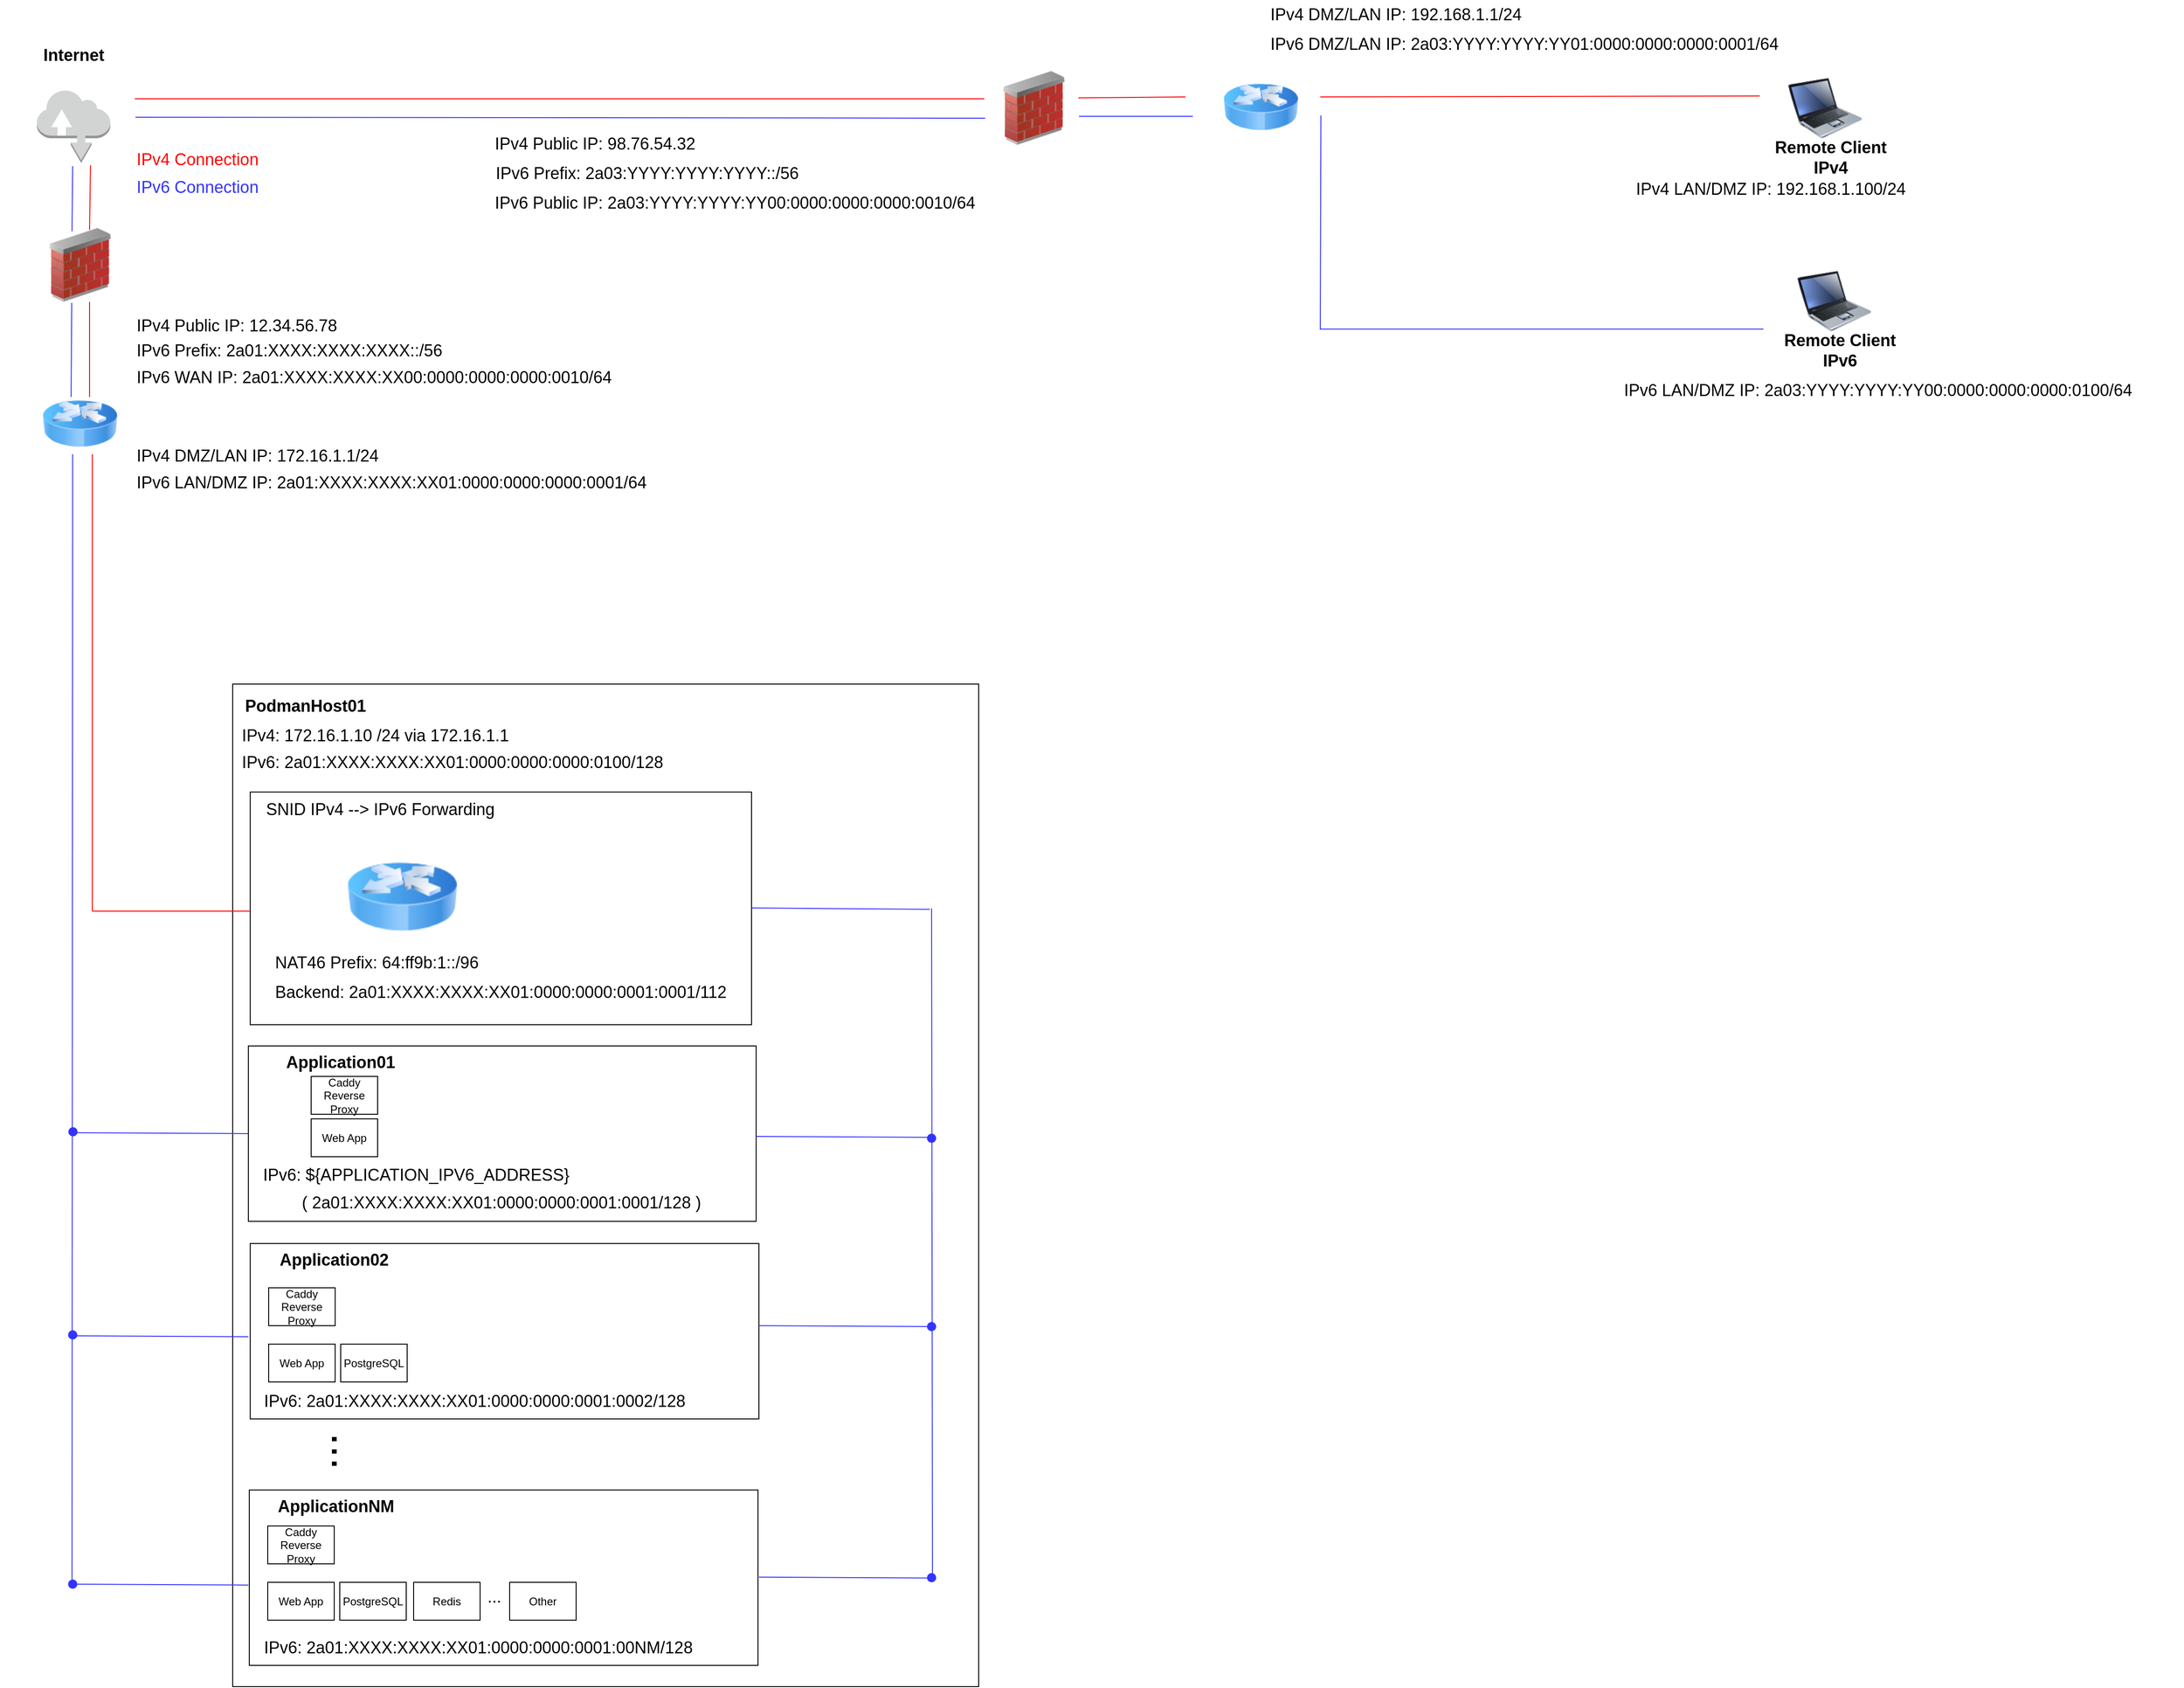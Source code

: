 <mxfile version="24.1.0" type="device" pages="2">
  <diagram name="Overview" id="oKqNL2IKdhE9CAWH1NSY">
    <mxGraphModel dx="5150" dy="3755" grid="1" gridSize="10" guides="1" tooltips="1" connect="1" arrows="1" fold="1" page="1" pageScale="1" pageWidth="1169" pageHeight="827" math="0" shadow="0">
      <root>
        <mxCell id="0" />
        <mxCell id="1" parent="0" />
        <mxCell id="ukD8bkUh3ZVpIychYJzi-6" value="" style="rounded=0;whiteSpace=wrap;html=1;" parent="1" vertex="1">
          <mxGeometry x="632" y="-6" width="808" height="1086" as="geometry" />
        </mxCell>
        <mxCell id="ukD8bkUh3ZVpIychYJzi-1" value="" style="rounded=0;whiteSpace=wrap;html=1;" parent="1" vertex="1">
          <mxGeometry x="651" y="600" width="551" height="190" as="geometry" />
        </mxCell>
        <mxCell id="ukD8bkUh3ZVpIychYJzi-2" value="" style="rounded=0;whiteSpace=wrap;html=1;" parent="1" vertex="1">
          <mxGeometry x="649" y="386" width="550" height="190" as="geometry" />
        </mxCell>
        <mxCell id="ukD8bkUh3ZVpIychYJzi-3" value="" style="rounded=0;whiteSpace=wrap;html=1;" parent="1" vertex="1">
          <mxGeometry x="650" y="867" width="551" height="190" as="geometry" />
        </mxCell>
        <mxCell id="ukD8bkUh3ZVpIychYJzi-7" value="PodmanHost01" style="text;html=1;align=center;verticalAlign=middle;whiteSpace=wrap;rounded=0;fontSize=18;fontStyle=1" parent="1" vertex="1">
          <mxGeometry x="632" y="2" width="158" height="32" as="geometry" />
        </mxCell>
        <mxCell id="ukD8bkUh3ZVpIychYJzi-8" value="Application01" style="text;html=1;align=center;verticalAlign=middle;whiteSpace=wrap;rounded=0;fontSize=18;fontStyle=1" parent="1" vertex="1">
          <mxGeometry x="670" y="388" width="158" height="32" as="geometry" />
        </mxCell>
        <mxCell id="ukD8bkUh3ZVpIychYJzi-9" value="Application02" style="text;html=1;align=center;verticalAlign=middle;whiteSpace=wrap;rounded=0;fontSize=18;fontStyle=1" parent="1" vertex="1">
          <mxGeometry x="663" y="602" width="158" height="32" as="geometry" />
        </mxCell>
        <mxCell id="ukD8bkUh3ZVpIychYJzi-10" value="ApplicationNM" style="text;html=1;align=center;verticalAlign=middle;whiteSpace=wrap;rounded=0;fontSize=18;fontStyle=1" parent="1" vertex="1">
          <mxGeometry x="665" y="869" width="158" height="32" as="geometry" />
        </mxCell>
        <mxCell id="ukD8bkUh3ZVpIychYJzi-11" value="Caddy Reverse Proxy" style="rounded=0;whiteSpace=wrap;html=1;" parent="1" vertex="1">
          <mxGeometry x="717" y="419" width="72" height="41" as="geometry" />
        </mxCell>
        <mxCell id="ukD8bkUh3ZVpIychYJzi-12" value="Web App" style="rounded=0;whiteSpace=wrap;html=1;" parent="1" vertex="1">
          <mxGeometry x="717" y="465" width="72" height="41" as="geometry" />
        </mxCell>
        <mxCell id="ukD8bkUh3ZVpIychYJzi-13" value="Caddy Reverse Proxy" style="rounded=0;whiteSpace=wrap;html=1;" parent="1" vertex="1">
          <mxGeometry x="671" y="648" width="72" height="41" as="geometry" />
        </mxCell>
        <mxCell id="ukD8bkUh3ZVpIychYJzi-14" value="Web App" style="rounded=0;whiteSpace=wrap;html=1;" parent="1" vertex="1">
          <mxGeometry x="671" y="709" width="72" height="41" as="geometry" />
        </mxCell>
        <mxCell id="ukD8bkUh3ZVpIychYJzi-15" value="PostgreSQL" style="rounded=0;whiteSpace=wrap;html=1;" parent="1" vertex="1">
          <mxGeometry x="749" y="709" width="72" height="41" as="geometry" />
        </mxCell>
        <mxCell id="ukD8bkUh3ZVpIychYJzi-19" value="" style="rounded=0;whiteSpace=wrap;html=1;" parent="1" vertex="1">
          <mxGeometry x="651" y="111" width="543" height="252" as="geometry" />
        </mxCell>
        <mxCell id="ukD8bkUh3ZVpIychYJzi-18" value="" style="image;html=1;image=img/lib/clip_art/networking/Router_Icon_128x128.png" parent="1" vertex="1">
          <mxGeometry x="756" y="169" width="119" height="111" as="geometry" />
        </mxCell>
        <mxCell id="ukD8bkUh3ZVpIychYJzi-20" value="SNID IPv4 --&amp;gt; IPv6 Forwarding" style="text;html=1;align=center;verticalAlign=middle;whiteSpace=wrap;rounded=0;fontSize=18;" parent="1" vertex="1">
          <mxGeometry x="652" y="115" width="280" height="30" as="geometry" />
        </mxCell>
        <mxCell id="ukD8bkUh3ZVpIychYJzi-21" value="IPv4: 172.16.1.10 /24 via 172.16.1.1" style="text;html=1;align=left;verticalAlign=middle;whiteSpace=wrap;rounded=0;fontSize=18;fontStyle=0" parent="1" vertex="1">
          <mxGeometry x="640" y="34" width="473" height="32" as="geometry" />
        </mxCell>
        <mxCell id="ukD8bkUh3ZVpIychYJzi-22" value="IPv4 Public IP: 12.34.56.78" style="text;html=1;align=left;verticalAlign=middle;whiteSpace=wrap;rounded=0;fontSize=18;fontStyle=0" parent="1" vertex="1">
          <mxGeometry x="526" y="-410" width="383" height="32" as="geometry" />
        </mxCell>
        <mxCell id="ukD8bkUh3ZVpIychYJzi-23" value="" style="image;html=1;image=img/lib/clip_art/networking/Router_Icon_128x128.png" parent="1" vertex="1">
          <mxGeometry x="426" y="-328" width="81" height="80" as="geometry" />
        </mxCell>
        <mxCell id="ukD8bkUh3ZVpIychYJzi-24" value="" style="outlineConnect=0;dashed=0;verticalLabelPosition=bottom;verticalAlign=top;align=center;html=1;shape=mxgraph.aws3.internet;fillColor=#D2D3D3;gradientColor=none;" parent="1" vertex="1">
          <mxGeometry x="420" y="-650" width="79.5" height="79.5" as="geometry" />
        </mxCell>
        <mxCell id="ukD8bkUh3ZVpIychYJzi-28" value="" style="endArrow=none;html=1;rounded=0;entryX=0.5;entryY=0;entryDx=0;entryDy=0;exitX=0.6;exitY=1;exitDx=0;exitDy=0;exitPerimeter=0;strokeColor=#3333FF;" parent="1" edge="1">
          <mxGeometry width="50" height="50" relative="1" as="geometry">
            <mxPoint x="458.7" y="-567" as="sourcePoint" />
            <mxPoint x="458" y="-496.5" as="targetPoint" />
          </mxGeometry>
        </mxCell>
        <mxCell id="ukD8bkUh3ZVpIychYJzi-29" value="IPv4 DMZ/LAN IP: 172.16.1.1/24" style="text;html=1;align=left;verticalAlign=middle;whiteSpace=wrap;rounded=0;fontSize=18;fontStyle=0" parent="1" vertex="1">
          <mxGeometry x="526" y="-269" width="383" height="32" as="geometry" />
        </mxCell>
        <mxCell id="ukD8bkUh3ZVpIychYJzi-30" value="IPv6: 2a01:XXXX:XXXX:XX01:0000:0000:0000:0100/128" style="text;html=1;align=left;verticalAlign=middle;whiteSpace=wrap;rounded=0;fontSize=18;fontStyle=0" parent="1" vertex="1">
          <mxGeometry x="640" y="63" width="473" height="32" as="geometry" />
        </mxCell>
        <mxCell id="ukD8bkUh3ZVpIychYJzi-31" value="IPv6 LAN/DMZ IP: 2a01:XXXX:XXXX:XX01:0000:0000:0000:0001/64" style="text;html=1;align=left;verticalAlign=middle;whiteSpace=wrap;rounded=0;fontSize=18;fontStyle=0" parent="1" vertex="1">
          <mxGeometry x="526" y="-240" width="574" height="32" as="geometry" />
        </mxCell>
        <mxCell id="ukD8bkUh3ZVpIychYJzi-32" value="" style="image;html=1;image=img/lib/clip_art/networking/Firewall_02_128x128.png" parent="1" vertex="1">
          <mxGeometry x="427" y="-500" width="80" height="80" as="geometry" />
        </mxCell>
        <mxCell id="ukD8bkUh3ZVpIychYJzi-33" value="IPv6 Prefix: 2a01:XXXX:XXXX:XXXX::/56" style="text;html=1;align=left;verticalAlign=middle;whiteSpace=wrap;rounded=0;fontSize=18;fontStyle=0" parent="1" vertex="1">
          <mxGeometry x="526" y="-383" width="383" height="32" as="geometry" />
        </mxCell>
        <mxCell id="ukD8bkUh3ZVpIychYJzi-34" value="IPv6 WAN IP: 2a01:XXXX:XXXX:XX00:0000:0000:0000:0010/64" style="text;html=1;align=left;verticalAlign=middle;whiteSpace=wrap;rounded=0;fontSize=18;fontStyle=0" parent="1" vertex="1">
          <mxGeometry x="526" y="-354" width="594" height="32" as="geometry" />
        </mxCell>
        <mxCell id="ukD8bkUh3ZVpIychYJzi-35" value="&amp;nbsp;( 2a01:XXXX:XXXX:XX01:0000:0000:0001:0001/128 )" style="text;html=1;align=left;verticalAlign=middle;whiteSpace=wrap;rounded=0;fontSize=18;fontStyle=0" parent="1" vertex="1">
          <mxGeometry x="700" y="540" width="473" height="32" as="geometry" />
        </mxCell>
        <mxCell id="ukD8bkUh3ZVpIychYJzi-56" value="..." style="text;html=1;align=center;verticalAlign=middle;whiteSpace=wrap;rounded=0;fontSize=48;direction=south;rotation=90;" parent="1" vertex="1">
          <mxGeometry x="756" y="795" height="60" as="geometry" />
        </mxCell>
        <mxCell id="ukD8bkUh3ZVpIychYJzi-57" value="IPv6: 2a01:XXXX:XXXX:XX01:0000:0000:0001:0002/128" style="text;html=1;align=left;verticalAlign=middle;whiteSpace=wrap;rounded=0;fontSize=18;fontStyle=0" parent="1" vertex="1">
          <mxGeometry x="664" y="755" width="473" height="32" as="geometry" />
        </mxCell>
        <mxCell id="ukD8bkUh3ZVpIychYJzi-58" value="IPv6: 2a01:XXXX:XXXX:XX01:0000:0000:0001:00NM/128" style="text;html=1;align=left;verticalAlign=middle;whiteSpace=wrap;rounded=0;fontSize=18;fontStyle=0" parent="1" vertex="1">
          <mxGeometry x="664" y="1022" width="473" height="32" as="geometry" />
        </mxCell>
        <mxCell id="LBH49fOION36RNThnHYK-1" value="Caddy Reverse Proxy" style="rounded=0;whiteSpace=wrap;html=1;" parent="1" vertex="1">
          <mxGeometry x="670" y="906" width="72" height="41" as="geometry" />
        </mxCell>
        <mxCell id="LBH49fOION36RNThnHYK-2" value="Web App" style="rounded=0;whiteSpace=wrap;html=1;" parent="1" vertex="1">
          <mxGeometry x="670" y="967" width="72" height="41" as="geometry" />
        </mxCell>
        <mxCell id="LBH49fOION36RNThnHYK-3" value="PostgreSQL" style="rounded=0;whiteSpace=wrap;html=1;" parent="1" vertex="1">
          <mxGeometry x="748" y="967" width="72" height="41" as="geometry" />
        </mxCell>
        <mxCell id="LBH49fOION36RNThnHYK-4" value="Redis" style="rounded=0;whiteSpace=wrap;html=1;" parent="1" vertex="1">
          <mxGeometry x="828" y="967" width="72" height="41" as="geometry" />
        </mxCell>
        <mxCell id="LBH49fOION36RNThnHYK-5" value="Other" style="rounded=0;whiteSpace=wrap;html=1;" parent="1" vertex="1">
          <mxGeometry x="932" y="967" width="72" height="41" as="geometry" />
        </mxCell>
        <mxCell id="LBH49fOION36RNThnHYK-6" value="..." style="text;html=1;align=left;verticalAlign=middle;whiteSpace=wrap;rounded=0;fontSize=18;fontStyle=0" parent="1" vertex="1">
          <mxGeometry x="906" y="967" width="28" height="32" as="geometry" />
        </mxCell>
        <mxCell id="LBH49fOION36RNThnHYK-7" value="NAT46 Prefix:&amp;nbsp;64:ff9b:1::/96" style="text;html=1;align=left;verticalAlign=middle;whiteSpace=wrap;rounded=0;fontSize=18;fontStyle=0" parent="1" vertex="1">
          <mxGeometry x="676" y="280" width="232" height="32" as="geometry" />
        </mxCell>
        <mxCell id="LBH49fOION36RNThnHYK-8" value="Backend:&amp;nbsp;2a01:XXXX:XXXX:XX01:0000:0000:0001:0001/112" style="text;html=1;align=left;verticalAlign=middle;whiteSpace=wrap;rounded=0;fontSize=18;fontStyle=0" parent="1" vertex="1">
          <mxGeometry x="676" y="312" width="232" height="32" as="geometry" />
        </mxCell>
        <mxCell id="LBH49fOION36RNThnHYK-10" value="IPv4 Connection" style="text;html=1;align=left;verticalAlign=middle;whiteSpace=wrap;rounded=0;fontSize=18;fontStyle=0;fontColor=#FF0000;" parent="1" vertex="1">
          <mxGeometry x="526" y="-590" width="383" height="32" as="geometry" />
        </mxCell>
        <mxCell id="LBH49fOION36RNThnHYK-11" value="IPv6 Connection" style="text;html=1;align=left;verticalAlign=middle;whiteSpace=wrap;rounded=0;fontSize=18;fontStyle=0;fontColor=#3333FF;" parent="1" vertex="1">
          <mxGeometry x="526" y="-560" width="383" height="32" as="geometry" />
        </mxCell>
        <mxCell id="LBH49fOION36RNThnHYK-12" value="" style="endArrow=none;html=1;rounded=0;entryX=0.5;entryY=0;entryDx=0;entryDy=0;exitX=0.6;exitY=1;exitDx=0;exitDy=0;exitPerimeter=0;strokeColor=#FF0000;" parent="1" edge="1">
          <mxGeometry width="50" height="50" relative="1" as="geometry">
            <mxPoint x="478" y="-568" as="sourcePoint" />
            <mxPoint x="477" y="-498" as="targetPoint" />
          </mxGeometry>
        </mxCell>
        <mxCell id="LBH49fOION36RNThnHYK-13" value="" style="endArrow=none;html=1;rounded=0;exitX=0.6;exitY=1;exitDx=0;exitDy=0;exitPerimeter=0;strokeColor=#3333FF;" parent="1" edge="1">
          <mxGeometry width="50" height="50" relative="1" as="geometry">
            <mxPoint x="457.7" y="-419" as="sourcePoint" />
            <mxPoint x="457" y="-317" as="targetPoint" />
          </mxGeometry>
        </mxCell>
        <mxCell id="LBH49fOION36RNThnHYK-14" value="" style="endArrow=none;html=1;rounded=0;exitX=0.6;exitY=1;exitDx=0;exitDy=0;exitPerimeter=0;strokeColor=#FF0000;" parent="1" edge="1">
          <mxGeometry width="50" height="50" relative="1" as="geometry">
            <mxPoint x="477" y="-420" as="sourcePoint" />
            <mxPoint x="477" y="-317" as="targetPoint" />
          </mxGeometry>
        </mxCell>
        <mxCell id="LBH49fOION36RNThnHYK-15" value="" style="endArrow=none;html=1;rounded=0;exitX=0.6;exitY=1;exitDx=0;exitDy=0;exitPerimeter=0;strokeColor=#3333FF;" parent="1" edge="1">
          <mxGeometry width="50" height="50" relative="1" as="geometry">
            <mxPoint x="458.7" y="-255" as="sourcePoint" />
            <mxPoint x="458" y="970" as="targetPoint" />
          </mxGeometry>
        </mxCell>
        <mxCell id="soPqu_y1jMZuwhRrMYeZ-2" value="" style="endArrow=none;html=1;rounded=0;exitX=0.6;exitY=1;exitDx=0;exitDy=0;exitPerimeter=0;strokeColor=#FF0000;" parent="1" edge="1">
          <mxGeometry width="50" height="50" relative="1" as="geometry">
            <mxPoint x="480" y="-255" as="sourcePoint" />
            <mxPoint x="480" y="240" as="targetPoint" />
          </mxGeometry>
        </mxCell>
        <mxCell id="soPqu_y1jMZuwhRrMYeZ-3" value="" style="endArrow=none;html=1;rounded=0;strokeColor=#3333FF;entryX=0;entryY=0.5;entryDx=0;entryDy=0;" parent="1" target="ukD8bkUh3ZVpIychYJzi-2" edge="1">
          <mxGeometry width="50" height="50" relative="1" as="geometry">
            <mxPoint x="460" y="480" as="sourcePoint" />
            <mxPoint x="583.7" y="486" as="targetPoint" />
          </mxGeometry>
        </mxCell>
        <mxCell id="soPqu_y1jMZuwhRrMYeZ-4" value="" style="endArrow=none;html=1;rounded=0;strokeColor=#3333FF;entryX=0;entryY=0.5;entryDx=0;entryDy=0;" parent="1" edge="1">
          <mxGeometry width="50" height="50" relative="1" as="geometry">
            <mxPoint x="460" y="700" as="sourcePoint" />
            <mxPoint x="649" y="701" as="targetPoint" />
          </mxGeometry>
        </mxCell>
        <mxCell id="soPqu_y1jMZuwhRrMYeZ-5" value="" style="endArrow=none;html=1;rounded=0;strokeColor=#3333FF;entryX=0;entryY=0.5;entryDx=0;entryDy=0;" parent="1" edge="1">
          <mxGeometry width="50" height="50" relative="1" as="geometry">
            <mxPoint x="460" y="969" as="sourcePoint" />
            <mxPoint x="649" y="970" as="targetPoint" />
          </mxGeometry>
        </mxCell>
        <mxCell id="soPqu_y1jMZuwhRrMYeZ-6" value="" style="ellipse;whiteSpace=wrap;html=1;aspect=fixed;fillColor=#3333FF;strokeColor=none;" parent="1" vertex="1">
          <mxGeometry x="453.75" y="964" width="10" height="10" as="geometry" />
        </mxCell>
        <mxCell id="soPqu_y1jMZuwhRrMYeZ-7" value="" style="ellipse;whiteSpace=wrap;html=1;aspect=fixed;fillColor=#3333FF;strokeColor=none;" parent="1" vertex="1">
          <mxGeometry x="453.75" y="694" width="10" height="10" as="geometry" />
        </mxCell>
        <mxCell id="soPqu_y1jMZuwhRrMYeZ-8" value="" style="ellipse;whiteSpace=wrap;html=1;aspect=fixed;fillColor=#3333FF;strokeColor=none;" parent="1" vertex="1">
          <mxGeometry x="454" y="474" width="10" height="10" as="geometry" />
        </mxCell>
        <mxCell id="soPqu_y1jMZuwhRrMYeZ-10" value="" style="endArrow=none;html=1;rounded=0;strokeColor=#FF0000;entryX=0;entryY=0.5;entryDx=0;entryDy=0;" parent="1" edge="1">
          <mxGeometry width="50" height="50" relative="1" as="geometry">
            <mxPoint x="480" y="240" as="sourcePoint" />
            <mxPoint x="651" y="240" as="targetPoint" />
          </mxGeometry>
        </mxCell>
        <mxCell id="soPqu_y1jMZuwhRrMYeZ-11" value="" style="endArrow=none;html=1;rounded=0;strokeColor=#3333FF;" parent="1" edge="1">
          <mxGeometry width="50" height="50" relative="1" as="geometry">
            <mxPoint x="1194" y="236.5" as="sourcePoint" />
            <mxPoint x="1387" y="238" as="targetPoint" />
          </mxGeometry>
        </mxCell>
        <mxCell id="soPqu_y1jMZuwhRrMYeZ-12" value="" style="endArrow=none;html=1;rounded=0;strokeColor=#3333FF;entryX=0;entryY=0.5;entryDx=0;entryDy=0;" parent="1" edge="1">
          <mxGeometry width="50" height="50" relative="1" as="geometry">
            <mxPoint x="1199" y="484" as="sourcePoint" />
            <mxPoint x="1388" y="485" as="targetPoint" />
          </mxGeometry>
        </mxCell>
        <mxCell id="soPqu_y1jMZuwhRrMYeZ-13" value="" style="endArrow=none;html=1;rounded=0;strokeColor=#3333FF;entryX=0;entryY=0.5;entryDx=0;entryDy=0;" parent="1" edge="1">
          <mxGeometry width="50" height="50" relative="1" as="geometry">
            <mxPoint x="1202" y="689" as="sourcePoint" />
            <mxPoint x="1391" y="690" as="targetPoint" />
          </mxGeometry>
        </mxCell>
        <mxCell id="soPqu_y1jMZuwhRrMYeZ-14" value="" style="endArrow=none;html=1;rounded=0;strokeColor=#3333FF;entryX=0;entryY=0.5;entryDx=0;entryDy=0;" parent="1" edge="1">
          <mxGeometry width="50" height="50" relative="1" as="geometry">
            <mxPoint x="1202" y="961.41" as="sourcePoint" />
            <mxPoint x="1391" y="962.41" as="targetPoint" />
          </mxGeometry>
        </mxCell>
        <mxCell id="soPqu_y1jMZuwhRrMYeZ-15" value="" style="endArrow=none;html=1;rounded=0;strokeColor=#3333FF;" parent="1" edge="1">
          <mxGeometry width="50" height="50" relative="1" as="geometry">
            <mxPoint x="1389" y="237" as="sourcePoint" />
            <mxPoint x="1390" y="964" as="targetPoint" />
          </mxGeometry>
        </mxCell>
        <mxCell id="soPqu_y1jMZuwhRrMYeZ-16" value="" style="ellipse;whiteSpace=wrap;html=1;aspect=fixed;fillColor=#3333FF;strokeColor=none;" parent="1" vertex="1">
          <mxGeometry x="1384" y="481" width="10" height="10" as="geometry" />
        </mxCell>
        <mxCell id="soPqu_y1jMZuwhRrMYeZ-17" value="" style="ellipse;whiteSpace=wrap;html=1;aspect=fixed;fillColor=#3333FF;strokeColor=none;" parent="1" vertex="1">
          <mxGeometry x="1384" y="685" width="10" height="10" as="geometry" />
        </mxCell>
        <mxCell id="soPqu_y1jMZuwhRrMYeZ-18" value="" style="ellipse;whiteSpace=wrap;html=1;aspect=fixed;fillColor=#3333FF;strokeColor=none;" parent="1" vertex="1">
          <mxGeometry x="1384" y="957" width="10" height="10" as="geometry" />
        </mxCell>
        <mxCell id="soPqu_y1jMZuwhRrMYeZ-20" value="" style="endArrow=none;html=1;rounded=0;exitX=0.6;exitY=1;exitDx=0;exitDy=0;exitPerimeter=0;strokeColor=#3333FF;" parent="1" edge="1">
          <mxGeometry width="50" height="50" relative="1" as="geometry">
            <mxPoint x="526.7" y="-620" as="sourcePoint" />
            <mxPoint x="1447" y="-619" as="targetPoint" />
          </mxGeometry>
        </mxCell>
        <mxCell id="soPqu_y1jMZuwhRrMYeZ-21" value="" style="image;html=1;image=img/lib/clip_art/computers/Laptop_128x128.png" parent="1" vertex="1">
          <mxGeometry x="2317" y="-670" width="80" height="80" as="geometry" />
        </mxCell>
        <mxCell id="soPqu_y1jMZuwhRrMYeZ-22" value="" style="image;html=1;image=img/lib/clip_art/networking/Firewall_02_128x128.png" parent="1" vertex="1">
          <mxGeometry x="1460" y="-670" width="80" height="80" as="geometry" />
        </mxCell>
        <mxCell id="soPqu_y1jMZuwhRrMYeZ-23" value="" style="endArrow=none;html=1;rounded=0;entryX=0.5;entryY=0;entryDx=0;entryDy=0;strokeColor=#FF0000;" parent="1" edge="1">
          <mxGeometry width="50" height="50" relative="1" as="geometry">
            <mxPoint x="1446" y="-640" as="sourcePoint" />
            <mxPoint x="526" y="-640" as="targetPoint" />
          </mxGeometry>
        </mxCell>
        <mxCell id="soPqu_y1jMZuwhRrMYeZ-24" value="" style="endArrow=none;html=1;rounded=0;exitX=0.6;exitY=1;exitDx=0;exitDy=0;exitPerimeter=0;strokeColor=#3333FF;" parent="1" edge="1">
          <mxGeometry width="50" height="50" relative="1" as="geometry">
            <mxPoint x="1548.7" y="-621" as="sourcePoint" />
            <mxPoint x="1672" y="-621" as="targetPoint" />
          </mxGeometry>
        </mxCell>
        <mxCell id="soPqu_y1jMZuwhRrMYeZ-25" value="" style="endArrow=none;html=1;rounded=0;entryX=0.5;entryY=0;entryDx=0;entryDy=0;strokeColor=#FF0000;" parent="1" edge="1">
          <mxGeometry width="50" height="50" relative="1" as="geometry">
            <mxPoint x="1664" y="-642" as="sourcePoint" />
            <mxPoint x="1548" y="-641" as="targetPoint" />
          </mxGeometry>
        </mxCell>
        <mxCell id="soPqu_y1jMZuwhRrMYeZ-26" value="" style="image;html=1;image=img/lib/clip_art/networking/Router_Icon_128x128.png" parent="1" vertex="1">
          <mxGeometry x="1705" y="-671" width="81" height="80" as="geometry" />
        </mxCell>
        <mxCell id="soPqu_y1jMZuwhRrMYeZ-27" value="" style="endArrow=none;html=1;rounded=0;exitX=0.6;exitY=1;exitDx=0;exitDy=0;exitPerimeter=0;strokeColor=#3333FF;" parent="1" edge="1">
          <mxGeometry width="50" height="50" relative="1" as="geometry">
            <mxPoint x="1810.7" y="-622" as="sourcePoint" />
            <mxPoint x="1810" y="-390" as="targetPoint" />
          </mxGeometry>
        </mxCell>
        <mxCell id="soPqu_y1jMZuwhRrMYeZ-28" value="" style="endArrow=none;html=1;rounded=0;entryX=0.5;entryY=0;entryDx=0;entryDy=0;strokeColor=#FF0000;" parent="1" edge="1">
          <mxGeometry width="50" height="50" relative="1" as="geometry">
            <mxPoint x="2286" y="-643" as="sourcePoint" />
            <mxPoint x="1810" y="-642" as="targetPoint" />
          </mxGeometry>
        </mxCell>
        <mxCell id="soPqu_y1jMZuwhRrMYeZ-29" value="Remote Client IPv4" style="text;html=1;align=center;verticalAlign=middle;whiteSpace=wrap;rounded=0;fontSize=18;fontStyle=1" parent="1" vertex="1">
          <mxGeometry x="2284" y="-592" width="158" height="32" as="geometry" />
        </mxCell>
        <mxCell id="soPqu_y1jMZuwhRrMYeZ-30" value="IPv4 Public IP: 98.76.54.32" style="text;html=1;align=left;verticalAlign=middle;whiteSpace=wrap;rounded=0;fontSize=18;fontStyle=0" parent="1" vertex="1">
          <mxGeometry x="914" y="-607" width="383" height="32" as="geometry" />
        </mxCell>
        <mxCell id="soPqu_y1jMZuwhRrMYeZ-31" value="IPv6 Public IP: 2a03:YYYY:YYYY:YY00:0000:0000:0000:0010/64" style="text;html=1;align=left;verticalAlign=middle;whiteSpace=wrap;rounded=0;fontSize=18;fontStyle=0" parent="1" vertex="1">
          <mxGeometry x="914" y="-543" width="594" height="32" as="geometry" />
        </mxCell>
        <mxCell id="soPqu_y1jMZuwhRrMYeZ-32" value="IPv6 Prefix: 2a03:YYYY:YYYY:YYYY::/56" style="text;html=1;align=left;verticalAlign=middle;whiteSpace=wrap;rounded=0;fontSize=18;fontStyle=0" parent="1" vertex="1">
          <mxGeometry x="915" y="-575" width="383" height="32" as="geometry" />
        </mxCell>
        <mxCell id="soPqu_y1jMZuwhRrMYeZ-33" value="IPv6 LAN/DMZ IP: 2a03:YYYY:YYYY:YY00:0000:0000:0000:0100/64" style="text;html=1;align=left;verticalAlign=middle;whiteSpace=wrap;rounded=0;fontSize=18;fontStyle=0" parent="1" vertex="1">
          <mxGeometry x="2137" y="-340" width="594" height="32" as="geometry" />
        </mxCell>
        <mxCell id="soPqu_y1jMZuwhRrMYeZ-34" value="IPv4 DMZ/LAN IP: 192.168.1.1/24" style="text;html=1;align=left;verticalAlign=middle;whiteSpace=wrap;rounded=0;fontSize=18;fontStyle=0" parent="1" vertex="1">
          <mxGeometry x="1754" y="-747" width="383" height="32" as="geometry" />
        </mxCell>
        <mxCell id="soPqu_y1jMZuwhRrMYeZ-35" value="IPv6 DMZ/LAN IP: 2a03:YYYY:YYYY:YY01:0000:0000:0000:0001/64" style="text;html=1;align=left;verticalAlign=middle;whiteSpace=wrap;rounded=0;fontSize=18;fontStyle=0" parent="1" vertex="1">
          <mxGeometry x="1754" y="-715" width="594" height="32" as="geometry" />
        </mxCell>
        <mxCell id="soPqu_y1jMZuwhRrMYeZ-36" value="IPv4 LAN/DMZ IP: 192.168.1.100/24" style="text;html=1;align=left;verticalAlign=middle;whiteSpace=wrap;rounded=0;fontSize=18;fontStyle=0" parent="1" vertex="1">
          <mxGeometry x="2150" y="-558" width="594" height="32" as="geometry" />
        </mxCell>
        <mxCell id="soPqu_y1jMZuwhRrMYeZ-37" value="Internet" style="text;html=1;align=center;verticalAlign=middle;whiteSpace=wrap;rounded=0;fontSize=18;fontStyle=1" parent="1" vertex="1">
          <mxGeometry x="380.75" y="-703" width="158" height="32" as="geometry" />
        </mxCell>
        <mxCell id="Wu05s-RQ8ERPaBZJQj9o-1" value="IPv6: ${APPLICATION_IPV6_ADDRESS}" style="text;html=1;align=left;verticalAlign=middle;whiteSpace=wrap;rounded=0;fontSize=18;fontStyle=0" vertex="1" parent="1">
          <mxGeometry x="663" y="510" width="473" height="32" as="geometry" />
        </mxCell>
        <mxCell id="Wu05s-RQ8ERPaBZJQj9o-2" value="" style="endArrow=none;html=1;rounded=0;strokeColor=#3333FF;" edge="1" parent="1">
          <mxGeometry width="50" height="50" relative="1" as="geometry">
            <mxPoint x="2290" y="-390.48" as="sourcePoint" />
            <mxPoint x="1810" y="-390.48" as="targetPoint" />
          </mxGeometry>
        </mxCell>
        <mxCell id="Wu05s-RQ8ERPaBZJQj9o-3" value="" style="image;html=1;image=img/lib/clip_art/computers/Laptop_128x128.png" vertex="1" parent="1">
          <mxGeometry x="2327" y="-461" width="80" height="80" as="geometry" />
        </mxCell>
        <mxCell id="Wu05s-RQ8ERPaBZJQj9o-4" value="Remote Client IPv6" style="text;html=1;align=center;verticalAlign=middle;whiteSpace=wrap;rounded=0;fontSize=18;fontStyle=1" vertex="1" parent="1">
          <mxGeometry x="2294" y="-383" width="158" height="32" as="geometry" />
        </mxCell>
      </root>
    </mxGraphModel>
  </diagram>
  <diagram id="71EnvlJN92cDFXm1rF3T" name="Old">
    <mxGraphModel dx="883" dy="1168" grid="1" gridSize="10" guides="1" tooltips="1" connect="1" arrows="1" fold="1" page="1" pageScale="1" pageWidth="1169" pageHeight="827" math="0" shadow="0">
      <root>
        <mxCell id="0" />
        <mxCell id="1" parent="0" />
        <mxCell id="3cv7rj6ry_cM8r7PJR5P-1" value="" style="rounded=0;whiteSpace=wrap;html=1;" vertex="1" parent="1">
          <mxGeometry x="1553" y="50" width="820" height="869" as="geometry" />
        </mxCell>
        <mxCell id="3cv7rj6ry_cM8r7PJR5P-2" value="" style="rounded=0;whiteSpace=wrap;html=1;" vertex="1" parent="1">
          <mxGeometry x="1832" y="278" width="200" height="190" as="geometry" />
        </mxCell>
        <mxCell id="3cv7rj6ry_cM8r7PJR5P-3" value="" style="rounded=0;whiteSpace=wrap;html=1;" vertex="1" parent="1">
          <mxGeometry x="1583" y="278" width="200" height="190" as="geometry" />
        </mxCell>
        <mxCell id="3cv7rj6ry_cM8r7PJR5P-4" value="" style="rounded=0;whiteSpace=wrap;html=1;" vertex="1" parent="1">
          <mxGeometry x="2133" y="278" width="200" height="190" as="geometry" />
        </mxCell>
        <mxCell id="3cv7rj6ry_cM8r7PJR5P-5" value="..." style="text;html=1;align=center;verticalAlign=middle;whiteSpace=wrap;rounded=0;fontSize=48;" vertex="1" parent="1">
          <mxGeometry x="2048" y="357" width="60" as="geometry" />
        </mxCell>
        <mxCell id="3cv7rj6ry_cM8r7PJR5P-6" value="PodmanHost01" style="text;html=1;align=center;verticalAlign=middle;whiteSpace=wrap;rounded=0;fontSize=18;fontStyle=1" vertex="1" parent="1">
          <mxGeometry x="1553" y="58" width="158" height="32" as="geometry" />
        </mxCell>
        <mxCell id="3cv7rj6ry_cM8r7PJR5P-7" value="Application01" style="text;html=1;align=center;verticalAlign=middle;whiteSpace=wrap;rounded=0;fontSize=18;fontStyle=1" vertex="1" parent="1">
          <mxGeometry x="1604" y="280" width="158" height="32" as="geometry" />
        </mxCell>
        <mxCell id="3cv7rj6ry_cM8r7PJR5P-8" value="Application02" style="text;html=1;align=center;verticalAlign=middle;whiteSpace=wrap;rounded=0;fontSize=18;fontStyle=1" vertex="1" parent="1">
          <mxGeometry x="1844" y="280" width="158" height="32" as="geometry" />
        </mxCell>
        <mxCell id="3cv7rj6ry_cM8r7PJR5P-9" value="ApplicationNM" style="text;html=1;align=center;verticalAlign=middle;whiteSpace=wrap;rounded=0;fontSize=18;fontStyle=1" vertex="1" parent="1">
          <mxGeometry x="2153" y="280" width="158" height="32" as="geometry" />
        </mxCell>
        <mxCell id="3cv7rj6ry_cM8r7PJR5P-10" value="Caddy Reverse Proxy" style="rounded=0;whiteSpace=wrap;html=1;" vertex="1" parent="1">
          <mxGeometry x="1651" y="311" width="72" height="41" as="geometry" />
        </mxCell>
        <mxCell id="3cv7rj6ry_cM8r7PJR5P-11" value="Web App" style="rounded=0;whiteSpace=wrap;html=1;" vertex="1" parent="1">
          <mxGeometry x="1651" y="357" width="72" height="41" as="geometry" />
        </mxCell>
        <mxCell id="3cv7rj6ry_cM8r7PJR5P-12" value="Caddy Reverse Proxy" style="rounded=0;whiteSpace=wrap;html=1;" vertex="1" parent="1">
          <mxGeometry x="1852" y="326" width="72" height="41" as="geometry" />
        </mxCell>
        <mxCell id="3cv7rj6ry_cM8r7PJR5P-13" value="Web App" style="rounded=0;whiteSpace=wrap;html=1;" vertex="1" parent="1">
          <mxGeometry x="1852" y="387" width="72" height="41" as="geometry" />
        </mxCell>
        <mxCell id="3cv7rj6ry_cM8r7PJR5P-14" value="PostgreSQL" style="rounded=0;whiteSpace=wrap;html=1;" vertex="1" parent="1">
          <mxGeometry x="1930" y="387" width="72" height="41" as="geometry" />
        </mxCell>
        <mxCell id="3cv7rj6ry_cM8r7PJR5P-15" value="" style="rounded=0;whiteSpace=wrap;html=1;" vertex="1" parent="1">
          <mxGeometry x="2133" y="78" width="205" height="122" as="geometry" />
        </mxCell>
        <mxCell id="3cv7rj6ry_cM8r7PJR5P-16" value="" style="image;html=1;image=img/lib/clip_art/networking/Router_Icon_128x128.png" vertex="1" parent="1">
          <mxGeometry x="2193" y="98" width="81" height="80" as="geometry" />
        </mxCell>
        <mxCell id="3cv7rj6ry_cM8r7PJR5P-17" value="SNID IPv4 -&amp;gt; IPv6 Forwarding" style="text;html=1;align=center;verticalAlign=middle;whiteSpace=wrap;rounded=0;" vertex="1" parent="1">
          <mxGeometry x="2133" y="78" width="200" height="30" as="geometry" />
        </mxCell>
        <mxCell id="3cv7rj6ry_cM8r7PJR5P-18" value="IPv4: 172.16.1.10 /24 via 172.16.1.1" style="text;html=1;align=left;verticalAlign=middle;whiteSpace=wrap;rounded=0;fontSize=18;fontStyle=0" vertex="1" parent="1">
          <mxGeometry x="1561" y="90" width="473" height="32" as="geometry" />
        </mxCell>
        <mxCell id="3cv7rj6ry_cM8r7PJR5P-19" value="IPv6: 2a01:XXXX:XXXX:XX01:0000:0000:0000:0100/128" style="text;html=1;align=left;verticalAlign=middle;whiteSpace=wrap;rounded=0;fontSize=18;fontStyle=0" vertex="1" parent="1">
          <mxGeometry x="1561" y="119" width="473" height="32" as="geometry" />
        </mxCell>
        <mxCell id="3cv7rj6ry_cM8r7PJR5P-20" value="IPv6: 2a01:XXXX:XXXX:XX01:0000:0000:0001:0001/128" style="text;html=1;align=left;verticalAlign=middle;whiteSpace=wrap;rounded=0;fontSize=18;fontStyle=0" vertex="1" parent="1">
          <mxGeometry x="1583" y="416" width="473" height="32" as="geometry" />
        </mxCell>
      </root>
    </mxGraphModel>
  </diagram>
</mxfile>
